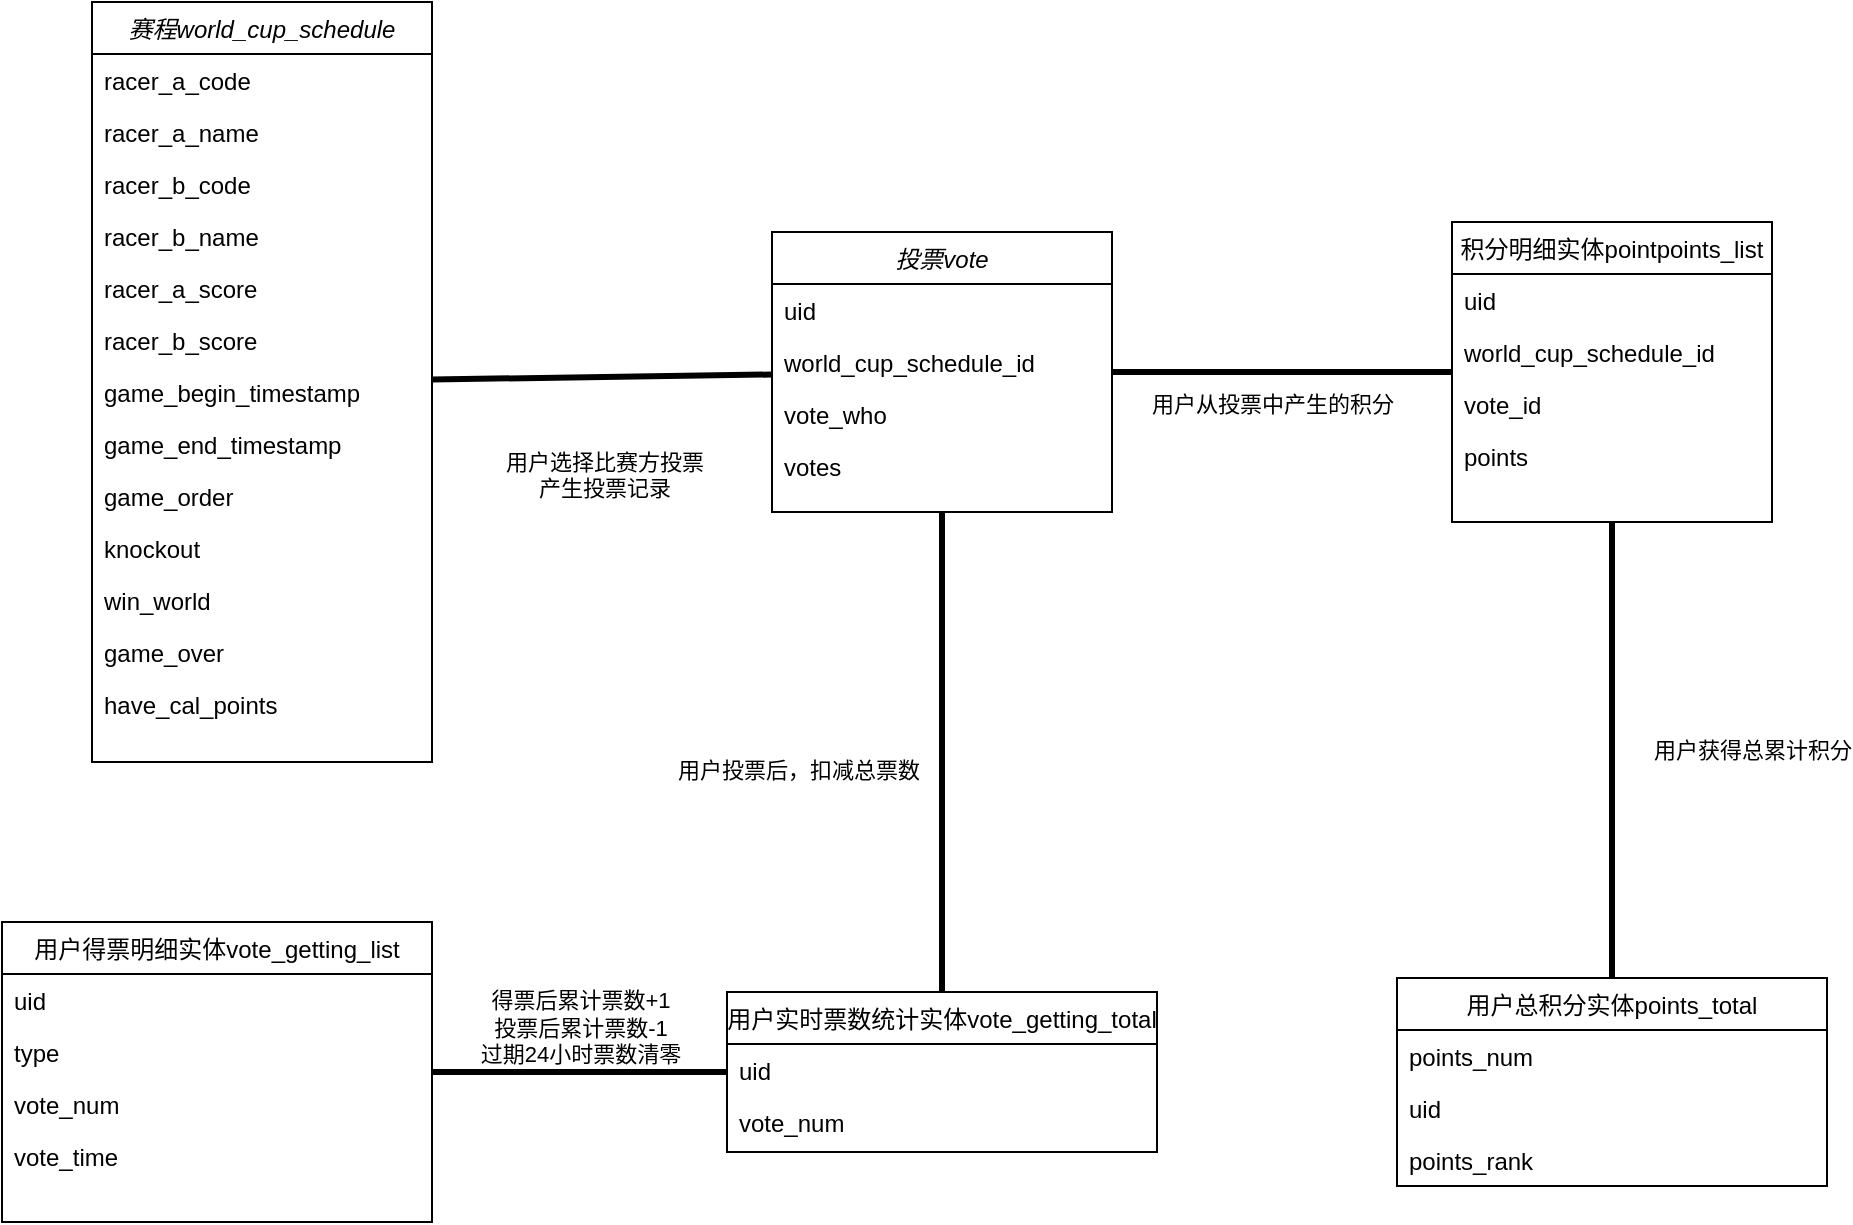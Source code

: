 <mxfile version="20.5.3" type="github">
  <diagram id="C5RBs43oDa-KdzZeNtuy" name="Page-1">
    <mxGraphModel dx="1662" dy="802" grid="1" gridSize="10" guides="1" tooltips="1" connect="1" arrows="1" fold="1" page="1" pageScale="1" pageWidth="827" pageHeight="1169" math="0" shadow="0">
      <root>
        <mxCell id="WIyWlLk6GJQsqaUBKTNV-0" />
        <mxCell id="WIyWlLk6GJQsqaUBKTNV-1" parent="WIyWlLk6GJQsqaUBKTNV-0" />
        <mxCell id="zkfFHV4jXpPFQw0GAbJ--0" value="赛程world_cup_schedule" style="swimlane;fontStyle=2;align=center;verticalAlign=top;childLayout=stackLayout;horizontal=1;startSize=26;horizontalStack=0;resizeParent=1;resizeLast=0;collapsible=1;marginBottom=0;rounded=0;shadow=0;strokeWidth=1;" parent="WIyWlLk6GJQsqaUBKTNV-1" vertex="1">
          <mxGeometry x="60" y="50" width="170" height="380" as="geometry">
            <mxRectangle x="230" y="140" width="160" height="26" as="alternateBounds" />
          </mxGeometry>
        </mxCell>
        <mxCell id="zkfFHV4jXpPFQw0GAbJ--1" value="racer_a_code" style="text;align=left;verticalAlign=top;spacingLeft=4;spacingRight=4;overflow=hidden;rotatable=0;points=[[0,0.5],[1,0.5]];portConstraint=eastwest;" parent="zkfFHV4jXpPFQw0GAbJ--0" vertex="1">
          <mxGeometry y="26" width="170" height="26" as="geometry" />
        </mxCell>
        <mxCell id="zkfFHV4jXpPFQw0GAbJ--3" value="racer_a_name" style="text;align=left;verticalAlign=top;spacingLeft=4;spacingRight=4;overflow=hidden;rotatable=0;points=[[0,0.5],[1,0.5]];portConstraint=eastwest;rounded=0;shadow=0;html=0;" parent="zkfFHV4jXpPFQw0GAbJ--0" vertex="1">
          <mxGeometry y="52" width="170" height="26" as="geometry" />
        </mxCell>
        <mxCell id="jOZgxCK1MVrrUlTyFUpL-0" value="racer_b_code" style="text;align=left;verticalAlign=top;spacingLeft=4;spacingRight=4;overflow=hidden;rotatable=0;points=[[0,0.5],[1,0.5]];portConstraint=eastwest;rounded=0;shadow=0;html=0;" parent="zkfFHV4jXpPFQw0GAbJ--0" vertex="1">
          <mxGeometry y="78" width="170" height="26" as="geometry" />
        </mxCell>
        <mxCell id="jOZgxCK1MVrrUlTyFUpL-1" value="racer_b_name" style="text;align=left;verticalAlign=top;spacingLeft=4;spacingRight=4;overflow=hidden;rotatable=0;points=[[0,0.5],[1,0.5]];portConstraint=eastwest;rounded=0;shadow=0;html=0;" parent="zkfFHV4jXpPFQw0GAbJ--0" vertex="1">
          <mxGeometry y="104" width="170" height="26" as="geometry" />
        </mxCell>
        <mxCell id="jOZgxCK1MVrrUlTyFUpL-4" value="racer_a_score" style="text;align=left;verticalAlign=top;spacingLeft=4;spacingRight=4;overflow=hidden;rotatable=0;points=[[0,0.5],[1,0.5]];portConstraint=eastwest;" parent="zkfFHV4jXpPFQw0GAbJ--0" vertex="1">
          <mxGeometry y="130" width="170" height="26" as="geometry" />
        </mxCell>
        <mxCell id="jOZgxCK1MVrrUlTyFUpL-5" value="racer_b_score" style="text;align=left;verticalAlign=top;spacingLeft=4;spacingRight=4;overflow=hidden;rotatable=0;points=[[0,0.5],[1,0.5]];portConstraint=eastwest;" parent="zkfFHV4jXpPFQw0GAbJ--0" vertex="1">
          <mxGeometry y="156" width="170" height="26" as="geometry" />
        </mxCell>
        <mxCell id="jOZgxCK1MVrrUlTyFUpL-6" value="game_begin_timestamp" style="text;align=left;verticalAlign=top;spacingLeft=4;spacingRight=4;overflow=hidden;rotatable=0;points=[[0,0.5],[1,0.5]];portConstraint=eastwest;" parent="zkfFHV4jXpPFQw0GAbJ--0" vertex="1">
          <mxGeometry y="182" width="170" height="26" as="geometry" />
        </mxCell>
        <mxCell id="jOZgxCK1MVrrUlTyFUpL-7" value="game_end_timestamp" style="text;align=left;verticalAlign=top;spacingLeft=4;spacingRight=4;overflow=hidden;rotatable=0;points=[[0,0.5],[1,0.5]];portConstraint=eastwest;" parent="zkfFHV4jXpPFQw0GAbJ--0" vertex="1">
          <mxGeometry y="208" width="170" height="26" as="geometry" />
        </mxCell>
        <mxCell id="jOZgxCK1MVrrUlTyFUpL-8" value="game_order" style="text;align=left;verticalAlign=top;spacingLeft=4;spacingRight=4;overflow=hidden;rotatable=0;points=[[0,0.5],[1,0.5]];portConstraint=eastwest;" parent="zkfFHV4jXpPFQw0GAbJ--0" vertex="1">
          <mxGeometry y="234" width="170" height="26" as="geometry" />
        </mxCell>
        <mxCell id="jOZgxCK1MVrrUlTyFUpL-10" value="knockout" style="text;align=left;verticalAlign=top;spacingLeft=4;spacingRight=4;overflow=hidden;rotatable=0;points=[[0,0.5],[1,0.5]];portConstraint=eastwest;" parent="zkfFHV4jXpPFQw0GAbJ--0" vertex="1">
          <mxGeometry y="260" width="170" height="26" as="geometry" />
        </mxCell>
        <mxCell id="jOZgxCK1MVrrUlTyFUpL-11" value="win_world" style="text;align=left;verticalAlign=top;spacingLeft=4;spacingRight=4;overflow=hidden;rotatable=0;points=[[0,0.5],[1,0.5]];portConstraint=eastwest;" parent="zkfFHV4jXpPFQw0GAbJ--0" vertex="1">
          <mxGeometry y="286" width="170" height="26" as="geometry" />
        </mxCell>
        <mxCell id="jOZgxCK1MVrrUlTyFUpL-51" value="game_over" style="text;align=left;verticalAlign=top;spacingLeft=4;spacingRight=4;overflow=hidden;rotatable=0;points=[[0,0.5],[1,0.5]];portConstraint=eastwest;" parent="zkfFHV4jXpPFQw0GAbJ--0" vertex="1">
          <mxGeometry y="312" width="170" height="26" as="geometry" />
        </mxCell>
        <mxCell id="Ff-R7t5Khwegw1raW2_Z-1" value="have_cal_points" style="text;align=left;verticalAlign=top;spacingLeft=4;spacingRight=4;overflow=hidden;rotatable=0;points=[[0,0.5],[1,0.5]];portConstraint=eastwest;" vertex="1" parent="zkfFHV4jXpPFQw0GAbJ--0">
          <mxGeometry y="338" width="170" height="26" as="geometry" />
        </mxCell>
        <mxCell id="zkfFHV4jXpPFQw0GAbJ--13" value="积分明细实体pointpoints_list" style="swimlane;fontStyle=0;align=center;verticalAlign=top;childLayout=stackLayout;horizontal=1;startSize=26;horizontalStack=0;resizeParent=1;resizeLast=0;collapsible=1;marginBottom=0;rounded=0;shadow=0;strokeWidth=1;" parent="WIyWlLk6GJQsqaUBKTNV-1" vertex="1">
          <mxGeometry x="740" y="160" width="160" height="150" as="geometry">
            <mxRectangle x="340" y="380" width="170" height="26" as="alternateBounds" />
          </mxGeometry>
        </mxCell>
        <mxCell id="zkfFHV4jXpPFQw0GAbJ--14" value="uid" style="text;align=left;verticalAlign=top;spacingLeft=4;spacingRight=4;overflow=hidden;rotatable=0;points=[[0,0.5],[1,0.5]];portConstraint=eastwest;" parent="zkfFHV4jXpPFQw0GAbJ--13" vertex="1">
          <mxGeometry y="26" width="160" height="26" as="geometry" />
        </mxCell>
        <mxCell id="jOZgxCK1MVrrUlTyFUpL-40" value="world_cup_schedule_id" style="text;align=left;verticalAlign=top;spacingLeft=4;spacingRight=4;overflow=hidden;rotatable=0;points=[[0,0.5],[1,0.5]];portConstraint=eastwest;" parent="zkfFHV4jXpPFQw0GAbJ--13" vertex="1">
          <mxGeometry y="52" width="160" height="26" as="geometry" />
        </mxCell>
        <mxCell id="jOZgxCK1MVrrUlTyFUpL-42" value="vote_id" style="text;align=left;verticalAlign=top;spacingLeft=4;spacingRight=4;overflow=hidden;rotatable=0;points=[[0,0.5],[1,0.5]];portConstraint=eastwest;" parent="zkfFHV4jXpPFQw0GAbJ--13" vertex="1">
          <mxGeometry y="78" width="160" height="26" as="geometry" />
        </mxCell>
        <mxCell id="jOZgxCK1MVrrUlTyFUpL-43" value="points" style="text;align=left;verticalAlign=top;spacingLeft=4;spacingRight=4;overflow=hidden;rotatable=0;points=[[0,0.5],[1,0.5]];portConstraint=eastwest;" parent="zkfFHV4jXpPFQw0GAbJ--13" vertex="1">
          <mxGeometry y="104" width="160" height="26" as="geometry" />
        </mxCell>
        <mxCell id="zkfFHV4jXpPFQw0GAbJ--17" value="用户得票明细实体vote_getting_list" style="swimlane;fontStyle=0;align=center;verticalAlign=top;childLayout=stackLayout;horizontal=1;startSize=26;horizontalStack=0;resizeParent=1;resizeLast=0;collapsible=1;marginBottom=0;rounded=0;shadow=0;strokeWidth=1;" parent="WIyWlLk6GJQsqaUBKTNV-1" vertex="1">
          <mxGeometry x="15" y="510" width="215" height="150" as="geometry">
            <mxRectangle x="550" y="140" width="160" height="26" as="alternateBounds" />
          </mxGeometry>
        </mxCell>
        <mxCell id="zkfFHV4jXpPFQw0GAbJ--18" value="uid" style="text;align=left;verticalAlign=top;spacingLeft=4;spacingRight=4;overflow=hidden;rotatable=0;points=[[0,0.5],[1,0.5]];portConstraint=eastwest;" parent="zkfFHV4jXpPFQw0GAbJ--17" vertex="1">
          <mxGeometry y="26" width="215" height="26" as="geometry" />
        </mxCell>
        <mxCell id="zkfFHV4jXpPFQw0GAbJ--19" value="type" style="text;align=left;verticalAlign=top;spacingLeft=4;spacingRight=4;overflow=hidden;rotatable=0;points=[[0,0.5],[1,0.5]];portConstraint=eastwest;rounded=0;shadow=0;html=0;" parent="zkfFHV4jXpPFQw0GAbJ--17" vertex="1">
          <mxGeometry y="52" width="215" height="26" as="geometry" />
        </mxCell>
        <mxCell id="zkfFHV4jXpPFQw0GAbJ--20" value="vote_num" style="text;align=left;verticalAlign=top;spacingLeft=4;spacingRight=4;overflow=hidden;rotatable=0;points=[[0,0.5],[1,0.5]];portConstraint=eastwest;rounded=0;shadow=0;html=0;" parent="zkfFHV4jXpPFQw0GAbJ--17" vertex="1">
          <mxGeometry y="78" width="215" height="26" as="geometry" />
        </mxCell>
        <mxCell id="jOZgxCK1MVrrUlTyFUpL-32" value="vote_time" style="text;align=left;verticalAlign=top;spacingLeft=4;spacingRight=4;overflow=hidden;rotatable=0;points=[[0,0.5],[1,0.5]];portConstraint=eastwest;rounded=0;shadow=0;html=0;" parent="zkfFHV4jXpPFQw0GAbJ--17" vertex="1">
          <mxGeometry y="104" width="215" height="26" as="geometry" />
        </mxCell>
        <mxCell id="jOZgxCK1MVrrUlTyFUpL-12" value="投票vote" style="swimlane;fontStyle=2;align=center;verticalAlign=top;childLayout=stackLayout;horizontal=1;startSize=26;horizontalStack=0;resizeParent=1;resizeLast=0;collapsible=1;marginBottom=0;rounded=0;shadow=0;strokeWidth=1;" parent="WIyWlLk6GJQsqaUBKTNV-1" vertex="1">
          <mxGeometry x="400" y="165" width="170" height="140" as="geometry">
            <mxRectangle x="230" y="140" width="160" height="26" as="alternateBounds" />
          </mxGeometry>
        </mxCell>
        <mxCell id="jOZgxCK1MVrrUlTyFUpL-19" value="uid" style="text;align=left;verticalAlign=top;spacingLeft=4;spacingRight=4;overflow=hidden;rotatable=0;points=[[0,0.5],[1,0.5]];portConstraint=eastwest;" parent="jOZgxCK1MVrrUlTyFUpL-12" vertex="1">
          <mxGeometry y="26" width="170" height="26" as="geometry" />
        </mxCell>
        <mxCell id="jOZgxCK1MVrrUlTyFUpL-27" value="world_cup_schedule_id" style="text;align=left;verticalAlign=top;spacingLeft=4;spacingRight=4;overflow=hidden;rotatable=0;points=[[0,0.5],[1,0.5]];portConstraint=eastwest;" parent="jOZgxCK1MVrrUlTyFUpL-12" vertex="1">
          <mxGeometry y="52" width="170" height="26" as="geometry" />
        </mxCell>
        <mxCell id="jOZgxCK1MVrrUlTyFUpL-28" value="vote_who" style="text;align=left;verticalAlign=top;spacingLeft=4;spacingRight=4;overflow=hidden;rotatable=0;points=[[0,0.5],[1,0.5]];portConstraint=eastwest;" parent="jOZgxCK1MVrrUlTyFUpL-12" vertex="1">
          <mxGeometry y="78" width="170" height="26" as="geometry" />
        </mxCell>
        <mxCell id="jOZgxCK1MVrrUlTyFUpL-29" value="votes" style="text;align=left;verticalAlign=top;spacingLeft=4;spacingRight=4;overflow=hidden;rotatable=0;points=[[0,0.5],[1,0.5]];portConstraint=eastwest;" parent="jOZgxCK1MVrrUlTyFUpL-12" vertex="1">
          <mxGeometry y="104" width="170" height="26" as="geometry" />
        </mxCell>
        <mxCell id="jOZgxCK1MVrrUlTyFUpL-31" value="用户选择比赛方投票&lt;br&gt;产生投票记录" style="endArrow=none;startArrow=none;endFill=0;startFill=0;endSize=8;html=1;verticalAlign=bottom;labelBackgroundColor=none;strokeWidth=3;rounded=0;" parent="WIyWlLk6GJQsqaUBKTNV-1" source="zkfFHV4jXpPFQw0GAbJ--0" target="jOZgxCK1MVrrUlTyFUpL-12" edge="1">
          <mxGeometry y="-65" width="160" relative="1" as="geometry">
            <mxPoint x="380" y="290" as="sourcePoint" />
            <mxPoint x="540" y="290" as="targetPoint" />
            <mxPoint as="offset" />
          </mxGeometry>
        </mxCell>
        <mxCell id="jOZgxCK1MVrrUlTyFUpL-33" value="用户实时票数统计实体vote_getting_total" style="swimlane;fontStyle=0;align=center;verticalAlign=top;childLayout=stackLayout;horizontal=1;startSize=26;horizontalStack=0;resizeParent=1;resizeLast=0;collapsible=1;marginBottom=0;rounded=0;shadow=0;strokeWidth=1;" parent="WIyWlLk6GJQsqaUBKTNV-1" vertex="1">
          <mxGeometry x="377.5" y="545" width="215" height="80" as="geometry">
            <mxRectangle x="550" y="140" width="160" height="26" as="alternateBounds" />
          </mxGeometry>
        </mxCell>
        <mxCell id="jOZgxCK1MVrrUlTyFUpL-34" value="uid" style="text;align=left;verticalAlign=top;spacingLeft=4;spacingRight=4;overflow=hidden;rotatable=0;points=[[0,0.5],[1,0.5]];portConstraint=eastwest;" parent="jOZgxCK1MVrrUlTyFUpL-33" vertex="1">
          <mxGeometry y="26" width="215" height="26" as="geometry" />
        </mxCell>
        <mxCell id="jOZgxCK1MVrrUlTyFUpL-35" value="vote_num" style="text;align=left;verticalAlign=top;spacingLeft=4;spacingRight=4;overflow=hidden;rotatable=0;points=[[0,0.5],[1,0.5]];portConstraint=eastwest;rounded=0;shadow=0;html=0;" parent="jOZgxCK1MVrrUlTyFUpL-33" vertex="1">
          <mxGeometry y="52" width="215" height="26" as="geometry" />
        </mxCell>
        <mxCell id="jOZgxCK1MVrrUlTyFUpL-38" value="得票后累计票数+1&lt;br&gt;投票后累计票数-1&lt;br&gt;过期24小时票数清零" style="endArrow=none;startArrow=none;endFill=0;startFill=0;endSize=8;html=1;verticalAlign=bottom;labelBackgroundColor=none;strokeWidth=3;rounded=0;" parent="WIyWlLk6GJQsqaUBKTNV-1" source="zkfFHV4jXpPFQw0GAbJ--17" target="jOZgxCK1MVrrUlTyFUpL-33" edge="1">
          <mxGeometry width="160" relative="1" as="geometry">
            <mxPoint x="330" y="650" as="sourcePoint" />
            <mxPoint x="490" y="650" as="targetPoint" />
          </mxGeometry>
        </mxCell>
        <mxCell id="jOZgxCK1MVrrUlTyFUpL-39" value="用户投票后，扣减总票数" style="endArrow=none;startArrow=none;endFill=0;startFill=0;endSize=8;html=1;verticalAlign=bottom;labelBackgroundColor=none;strokeWidth=3;rounded=0;" parent="WIyWlLk6GJQsqaUBKTNV-1" source="jOZgxCK1MVrrUlTyFUpL-12" target="jOZgxCK1MVrrUlTyFUpL-33" edge="1">
          <mxGeometry x="0.151" y="-72" width="160" relative="1" as="geometry">
            <mxPoint x="450" y="440" as="sourcePoint" />
            <mxPoint x="610" y="440" as="targetPoint" />
            <mxPoint as="offset" />
          </mxGeometry>
        </mxCell>
        <mxCell id="jOZgxCK1MVrrUlTyFUpL-46" value="用户从投票中产生的积分" style="endArrow=none;startArrow=none;endFill=0;startFill=0;endSize=8;html=1;verticalAlign=bottom;labelBackgroundColor=none;strokeWidth=3;rounded=0;" parent="WIyWlLk6GJQsqaUBKTNV-1" source="jOZgxCK1MVrrUlTyFUpL-12" target="zkfFHV4jXpPFQw0GAbJ--13" edge="1">
          <mxGeometry x="-0.059" y="-25" width="160" relative="1" as="geometry">
            <mxPoint x="780" y="80" as="sourcePoint" />
            <mxPoint x="940" y="80" as="targetPoint" />
            <mxPoint as="offset" />
          </mxGeometry>
        </mxCell>
        <mxCell id="jOZgxCK1MVrrUlTyFUpL-47" value="用户总积分实体points_total" style="swimlane;fontStyle=0;align=center;verticalAlign=top;childLayout=stackLayout;horizontal=1;startSize=26;horizontalStack=0;resizeParent=1;resizeLast=0;collapsible=1;marginBottom=0;rounded=0;shadow=0;strokeWidth=1;" parent="WIyWlLk6GJQsqaUBKTNV-1" vertex="1">
          <mxGeometry x="712.5" y="538" width="215" height="104" as="geometry">
            <mxRectangle x="550" y="140" width="160" height="26" as="alternateBounds" />
          </mxGeometry>
        </mxCell>
        <mxCell id="jOZgxCK1MVrrUlTyFUpL-49" value="points_num" style="text;align=left;verticalAlign=top;spacingLeft=4;spacingRight=4;overflow=hidden;rotatable=0;points=[[0,0.5],[1,0.5]];portConstraint=eastwest;rounded=0;shadow=0;html=0;" parent="jOZgxCK1MVrrUlTyFUpL-47" vertex="1">
          <mxGeometry y="26" width="215" height="26" as="geometry" />
        </mxCell>
        <mxCell id="jOZgxCK1MVrrUlTyFUpL-48" value="uid" style="text;align=left;verticalAlign=top;spacingLeft=4;spacingRight=4;overflow=hidden;rotatable=0;points=[[0,0.5],[1,0.5]];portConstraint=eastwest;" parent="jOZgxCK1MVrrUlTyFUpL-47" vertex="1">
          <mxGeometry y="52" width="215" height="26" as="geometry" />
        </mxCell>
        <mxCell id="jOZgxCK1MVrrUlTyFUpL-52" value="points_rank" style="text;align=left;verticalAlign=top;spacingLeft=4;spacingRight=4;overflow=hidden;rotatable=0;points=[[0,0.5],[1,0.5]];portConstraint=eastwest;rounded=0;shadow=0;html=0;" parent="jOZgxCK1MVrrUlTyFUpL-47" vertex="1">
          <mxGeometry y="78" width="215" height="26" as="geometry" />
        </mxCell>
        <mxCell id="jOZgxCK1MVrrUlTyFUpL-50" value="用户获得总累计积分" style="endArrow=none;startArrow=none;endFill=0;startFill=0;endSize=8;html=1;verticalAlign=bottom;labelBackgroundColor=none;strokeWidth=3;rounded=0;" parent="WIyWlLk6GJQsqaUBKTNV-1" source="zkfFHV4jXpPFQw0GAbJ--13" target="jOZgxCK1MVrrUlTyFUpL-47" edge="1">
          <mxGeometry x="0.081" y="70" width="160" relative="1" as="geometry">
            <mxPoint x="780" y="400" as="sourcePoint" />
            <mxPoint x="940" y="400" as="targetPoint" />
            <mxPoint as="offset" />
          </mxGeometry>
        </mxCell>
      </root>
    </mxGraphModel>
  </diagram>
</mxfile>
